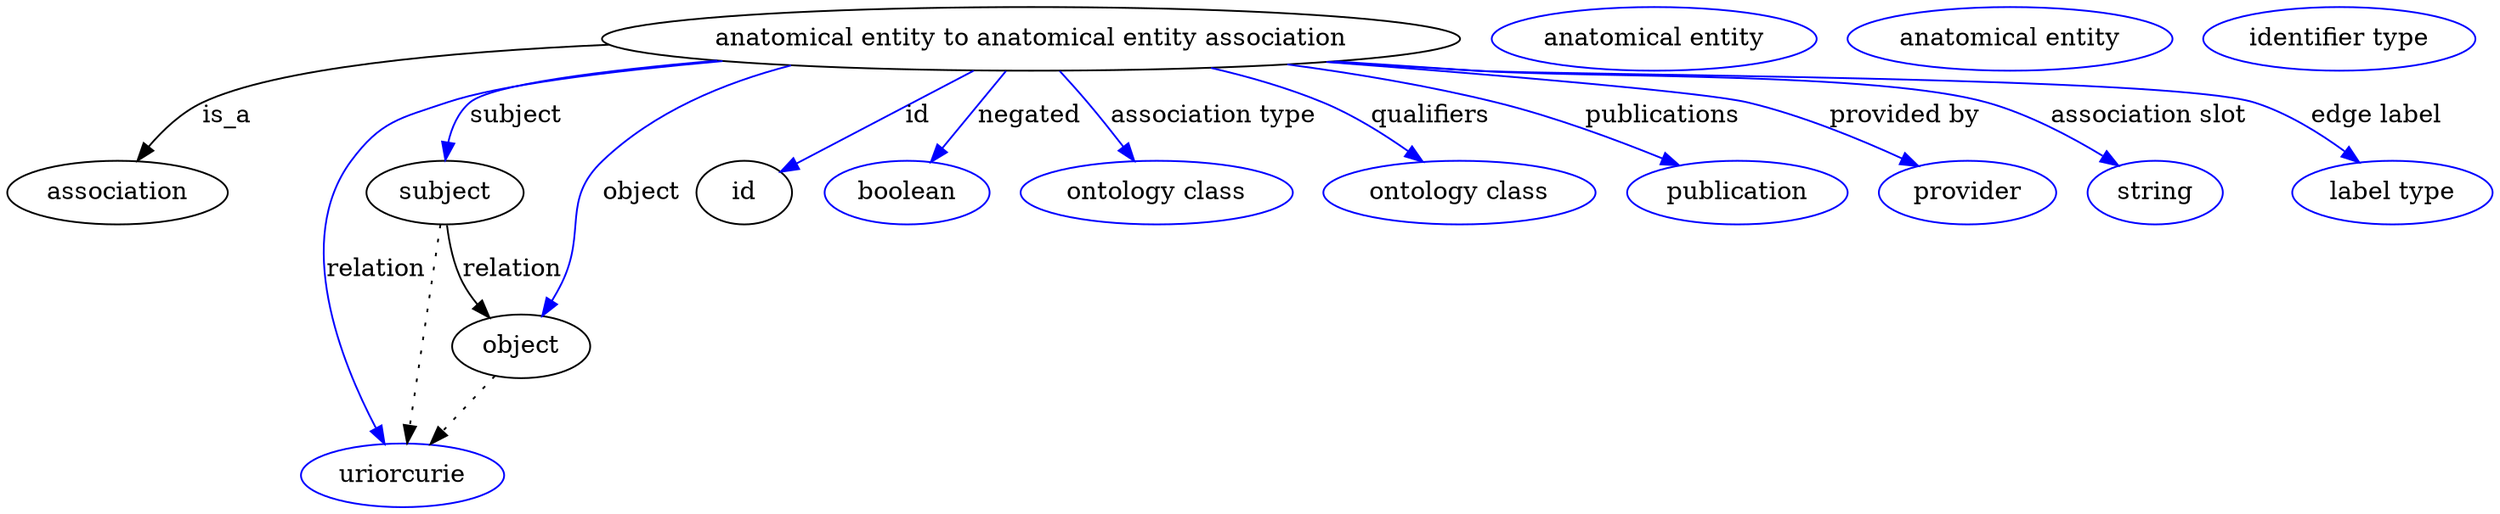 digraph {
	graph [bb="0,0,1173.1,281"];
	node [label="\N"];
	"anatomical entity to anatomical entity association"	 [height=0.5,
		label="anatomical entity to anatomical entity association",
		pos="495.4,263",
		width=5.1445];
	association	 [height=0.5,
		pos="49.402,177",
		width=1.3723];
	"anatomical entity to anatomical entity association" -> association	 [label=is_a,
		lp="101.68,220",
		pos="e,58.898,194.95 331.73,254.52 228.8,248.14 111.49,238.53 89.85,227 79.694,221.59 71.16,212.43 64.588,203.42"];
	subject	 [height=0.5,
		pos="204.4,177",
		width=0.97656];
	"anatomical entity to anatomical entity association" -> subject	 [color=blue,
		label=subject,
		lp="242.23,220",
		pos="e,206.05,195.44 355.97,251.08 294.22,244.63 232.94,236.12 221.75,227 215.06,221.55 210.95,213.38 208.42,205.21",
		style=solid];
	relation	 [color=blue,
		height=0.5,
		label=uriorcurie,
		pos="184.4,18",
		width=1.2492];
	"anatomical entity to anatomical entity association" -> relation	 [color=blue,
		label=relation,
		lp="168.78,134",
		pos="e,174.87,35.738 353.98,251.36 295.6,245.29 235.34,237.03 208.4,227 184.37,218.05 174.28,216.56 160.4,195 130.67,148.8 153.59,81.772 \
170.52,44.872",
		style=solid];
	object	 [height=0.5,
		pos="244.4,91",
		width=0.88096];
	"anatomical entity to anatomical entity association" -> object	 [color=blue,
		label=object,
		lp="301.51,177",
		pos="e,253.12,108.39 420.55,246.47 368.06,233.51 303.89,214.46 284.19,195 261.52,172.6 273.29,156.57 261.4,127 260.16,123.92 258.79,120.73 \
257.38,117.58",
		style=solid];
	id	 [height=0.5,
		pos="354.4,177",
		width=0.75];
	"anatomical entity to anatomical entity association" -> id	 [color=blue,
		label=id,
		lp="438.85,220",
		pos="e,374.49,189.25 466.19,245.18 441.87,230.35 407.43,209.34 383.22,194.58",
		style=solid];
	negated	 [color=blue,
		height=0.5,
		label=boolean,
		pos="437.4,177",
		width=1.0584];
	"anatomical entity to anatomical entity association" -> negated	 [color=blue,
		label=negated,
		lp="492.17,220",
		pos="e,449.09,194.33 483.1,244.76 474.86,232.55 463.9,216.29 454.77,202.76",
		style=solid];
	"association type"	 [color=blue,
		height=0.5,
		label="ontology class",
		pos="554.4,177",
		width=1.6931];
	"anatomical entity to anatomical entity association" -> "association type"	 [color=blue,
		label="association type",
		lp="574.31,220",
		pos="e,542.11,194.92 507.91,244.76 516.18,232.71 527.15,216.72 536.36,203.3",
		style=solid];
	qualifiers	 [color=blue,
		height=0.5,
		label="ontology class",
		pos="694.4,177",
		width=1.6931];
	"anatomical entity to anatomical entity association" -> qualifiers	 [color=blue,
		label=qualifiers,
		lp="672.45,220",
		pos="e,674.13,194.09 570.4,246.5 588.2,241.34 606.83,234.88 623.4,227 638.34,219.9 653.51,209.7 665.97,200.37",
		style=solid];
	publications	 [color=blue,
		height=0.5,
		label=publication,
		pos="823.4,177",
		width=1.3859];
	"anatomical entity to anatomical entity association" -> publications	 [color=blue,
		label=publications,
		lp="777.62,220",
		pos="e,793.23,191.65 605.47,248.47 637.09,243.06 671.39,235.98 702.4,227 730.42,218.88 760.75,206.34 784.03,195.85",
		style=solid];
	"provided by"	 [color=blue,
		height=0.5,
		label=provider,
		pos="931.4,177",
		width=1.1129];
	"anatomical entity to anatomical entity association" -> "provided by"	 [color=blue,
		label="provided by",
		lp="889.03,220",
		pos="e,905.47,190.82 625.68,250.17 705.89,241.95 796.83,231.93 815.4,227 843.59,219.52 873.8,206.31 896.32,195.35",
		style=solid];
	"association slot"	 [color=blue,
		height=0.5,
		label=string,
		pos="1019.4,177",
		width=0.8403];
	"anatomical entity to anatomical entity association" -> "association slot"	 [color=blue,
		label="association slot",
		lp="1002.4,220",
		pos="e,999.78,190.71 627.91,250.41 648.49,248.54 669.52,246.68 689.4,245 794.66,236.12 825.01,256.66 926.4,227 949.47,220.25 973.31,207.3 \
991.08,196.26",
		style=solid];
	"edge label"	 [color=blue,
		height=0.5,
		label="label type",
		pos="1128.4,177",
		width=1.2425];
	"anatomical entity to anatomical entity association" -> "edge label"	 [color=blue,
		label="edge label",
		lp="1108,220",
		pos="e,1109.1,193.28 625.52,250.16 646.85,248.27 668.74,246.47 689.4,245 769.3,239.3 973.05,251.21 1049.4,227 1067.9,221.15 1086.3,209.9 \
1100.7,199.55",
		style=solid];
	subject -> relation	 [pos="e,186.67,36.027 202.11,158.76 198.64,131.21 192.04,78.735 187.95,46.223",
		style=dotted];
	subject -> object	 [label=relation,
		lp="240.78,134",
		pos="e,230.82,107.46 207.98,158.87 210.29,149.13 213.78,137.08 218.64,127 220.43,123.29 222.6,119.56 224.91,115.97"];
	"anatomical entity to anatomical entity association_subject"	 [color=blue,
		height=0.5,
		label="anatomical entity",
		pos="769.4,263",
		width=1.9792];
	object -> relation	 [pos="e,198.59,35.261 230.79,74.435 223.2,65.207 213.6,53.528 205.11,43.191",
		style=dotted];
	"anatomical entity to anatomical entity association_object"	 [color=blue,
		height=0.5,
		label="anatomical entity",
		pos="930.4,263",
		width=1.9792];
	association_id	 [color=blue,
		height=0.5,
		label="identifier type",
		pos="1079.4,263",
		width=1.652];
}
